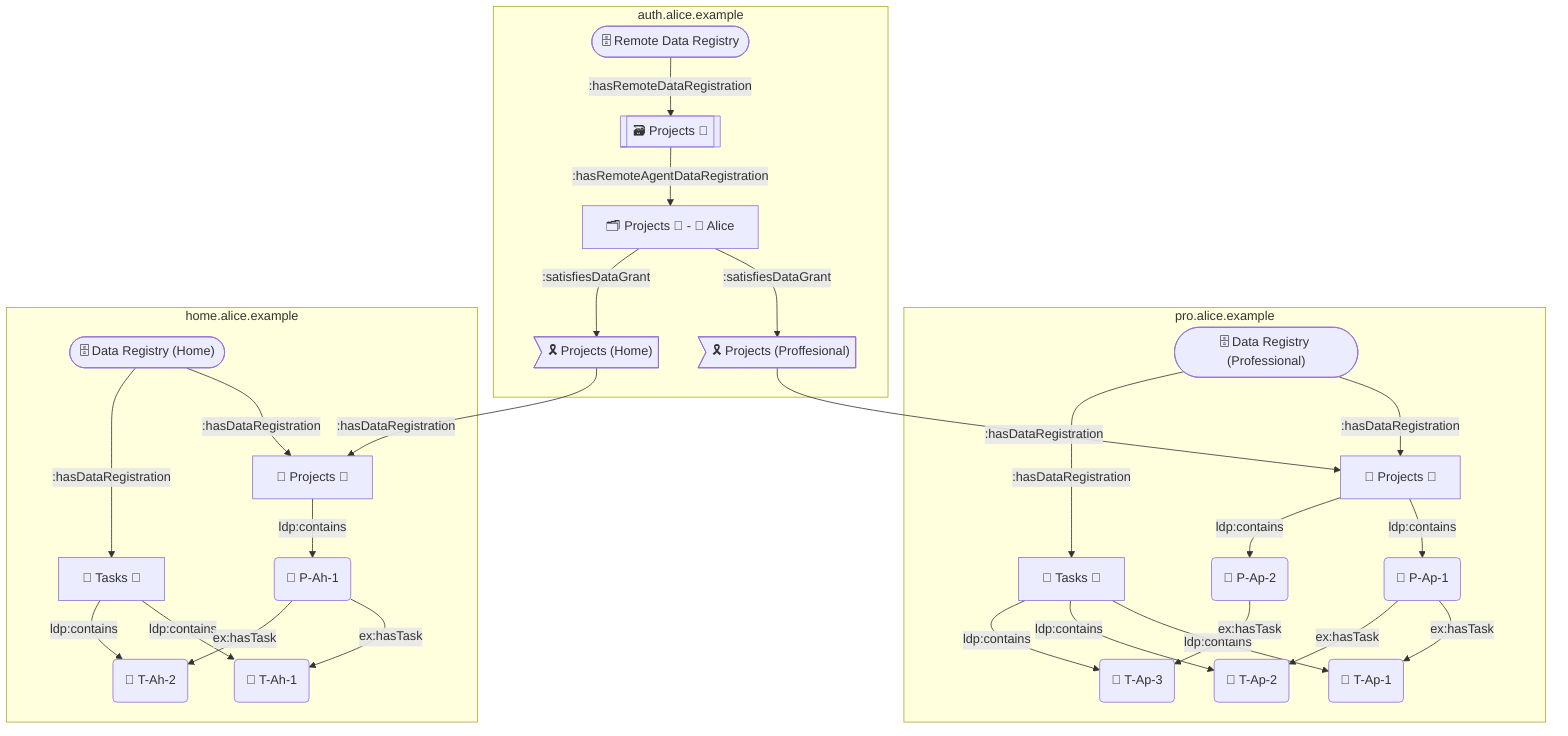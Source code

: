 flowchart TB

  AliceProRegistry(["🗄️ Data Registry (Professional)"])
  AliceProProjects["📁 Projects 🌿"]
  AliceProTasks["📁 Tasks 🌿"]
  PAp1("📄 P-Ap-1")
  PAp2("📄 P-Ap-2")
  TAp1("📄 T-Ap-1")
  TAp2("📄 T-Ap-2")
  TAp3("📄 T-Ap-3")

  subgraph pro.alice.example
    AliceProRegistry -- :hasDataRegistration --> AliceProProjects
    AliceProProjects -- ldp:contains --> PAp1
    AliceProProjects -- ldp:contains --> PAp2
    AliceProRegistry -- :hasDataRegistration --> AliceProTasks
    AliceProTasks -- ldp:contains --> TAp1
    AliceProTasks -- ldp:contains --> TAp2
    AliceProTasks -- ldp:contains --> TAp3
    PAp1 -- ex:hasTask --> TAp1
    PAp1 -- ex:hasTask --> TAp2
    PAp2 -- ex:hasTask --> TAp3
  end

  AliceRemoteRegistry(["🗄️ Remote Data Registry"])
  AliceRemoteProjects[["🗃 Projects 🌿"]]
  AliceRemoteProjectsOfAlice["🗂️ Projects 🌿 - 👩 Alice"]
  AliceDataGrantProjectsInPro>"🎗️ Projects (Proffesional)"]
  AliceDataGrantProjectsInHome>"🎗️ Projects (Home)"]

  subgraph auth.alice.example
    AliceRemoteRegistry -- :hasRemoteDataRegistration --> AliceRemoteProjects
    AliceRemoteProjects -- :hasRemoteAgentDataRegistration --> AliceRemoteProjectsOfAlice
    AliceRemoteProjectsOfAlice -- :satisfiesDataGrant --> AliceDataGrantProjectsInPro
    AliceRemoteProjectsOfAlice -- :satisfiesDataGrant --> AliceDataGrantProjectsInHome
  end

  AliceHomeRegistry(["🗄️ Data Registry (Home)"])
  AliceHomeProjects["📁 Projects 🌿"]
  AliceHomeTasks["📁 Tasks 🌿"]
  PAh1("📄 P-Ah-1")
  TAh1("📄 T-Ah-1")
  TAh2("📄 T-Ah-2")

  subgraph home.alice.example
    AliceHomeRegistry -- :hasDataRegistration --> AliceHomeProjects
    AliceHomeProjects -- ldp:contains --> PAh1
    AliceHomeRegistry -- :hasDataRegistration --> AliceHomeTasks
    AliceHomeTasks -- ldp:contains --> TAh1
    AliceHomeTasks -- ldp:contains --> TAh2
    PAh1 -- ex:hasTask --> TAh1
    PAh1 -- ex:hasTask --> TAh2
  end


  AliceDataGrantProjectsInPro -- :hasDataRegistration --> AliceProProjects
  AliceDataGrantProjectsInHome -- :hasDataRegistration --> AliceHomeProjects